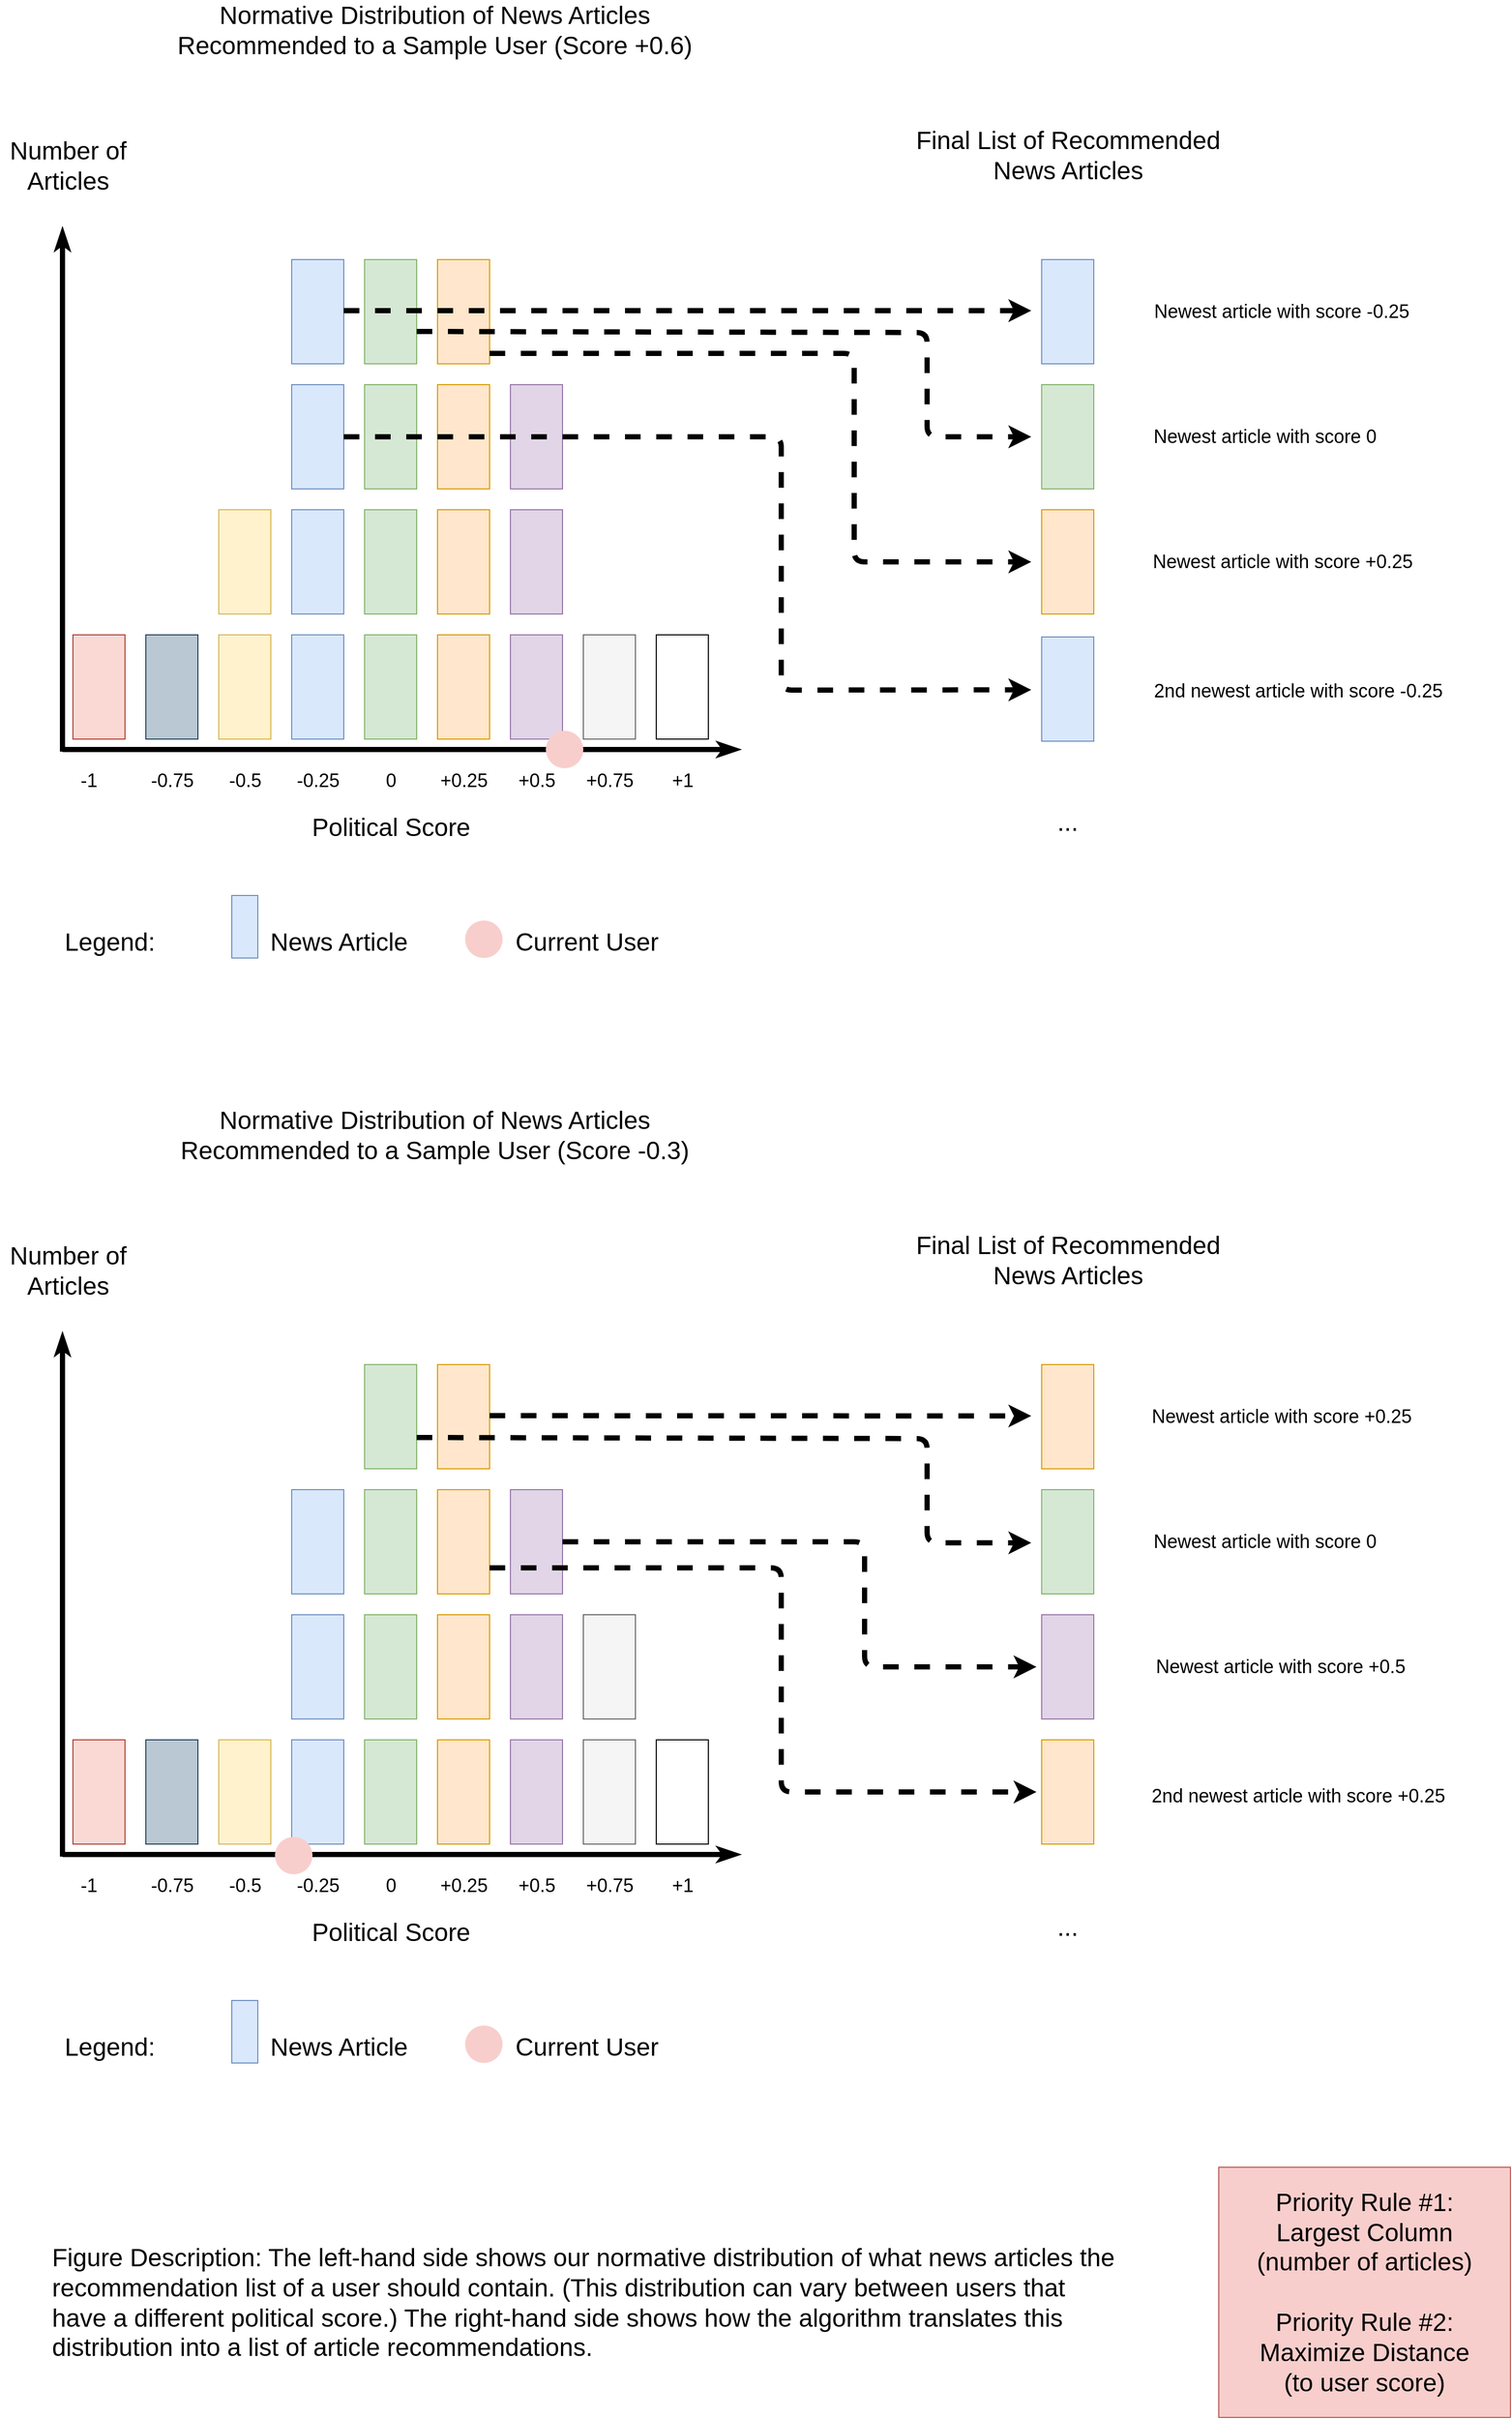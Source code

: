 <mxfile version="13.7.9" type="device"><diagram id="Am8E43LxnaEUI4Eza_Pl" name="Page-1"><mxGraphModel dx="5440" dy="5740" grid="1" gridSize="10" guides="1" tooltips="1" connect="1" arrows="1" fold="1" page="1" pageScale="1" pageWidth="850" pageHeight="1100" math="0" shadow="0"><root><mxCell id="0"/><mxCell id="1" parent="0"/><mxCell id="WlXh8pQBtNH7VAHgj6Fk-1" value="" style="endArrow=classicThin;html=1;strokeWidth=5;endFill=1;" parent="1" edge="1"><mxGeometry width="50" height="50" relative="1" as="geometry"><mxPoint x="170" y="-280" as="sourcePoint"/><mxPoint x="820" y="-280" as="targetPoint"/></mxGeometry></mxCell><mxCell id="WlXh8pQBtNH7VAHgj6Fk-5" value="&lt;font style=&quot;font-size: 18px&quot;&gt;-1&lt;/font&gt;" style="text;html=1;align=center;verticalAlign=middle;resizable=0;points=[];autosize=1;" parent="1" vertex="1"><mxGeometry x="180" y="-260" width="30" height="20" as="geometry"/></mxCell><mxCell id="WlXh8pQBtNH7VAHgj6Fk-6" value="&lt;font style=&quot;font-size: 18px&quot;&gt;+1&lt;/font&gt;" style="text;html=1;align=center;verticalAlign=middle;resizable=0;points=[];autosize=1;" parent="1" vertex="1"><mxGeometry x="745" y="-260" width="40" height="20" as="geometry"/></mxCell><mxCell id="WlXh8pQBtNH7VAHgj6Fk-7" value="&lt;font style=&quot;font-size: 18px&quot;&gt;0&lt;/font&gt;" style="text;html=1;align=center;verticalAlign=middle;resizable=0;points=[];autosize=1;" parent="1" vertex="1"><mxGeometry x="470" y="-260" width="30" height="20" as="geometry"/></mxCell><mxCell id="WlXh8pQBtNH7VAHgj6Fk-8" value="&lt;font style=&quot;font-size: 18px&quot;&gt;+0.25&lt;/font&gt;" style="text;html=1;align=center;verticalAlign=middle;resizable=0;points=[];autosize=1;" parent="1" vertex="1"><mxGeometry x="525" y="-260" width="60" height="20" as="geometry"/></mxCell><mxCell id="WlXh8pQBtNH7VAHgj6Fk-9" value="&lt;span style=&quot;font-size: 18px&quot;&gt;+0.5&lt;/span&gt;" style="text;html=1;align=center;verticalAlign=middle;resizable=0;points=[];autosize=1;" parent="1" vertex="1"><mxGeometry x="600" y="-260" width="50" height="20" as="geometry"/></mxCell><mxCell id="WlXh8pQBtNH7VAHgj6Fk-10" value="&lt;span style=&quot;font-size: 18px&quot;&gt;+0.75&lt;/span&gt;" style="text;html=1;align=center;verticalAlign=middle;resizable=0;points=[];autosize=1;" parent="1" vertex="1"><mxGeometry x="665" y="-260" width="60" height="20" as="geometry"/></mxCell><mxCell id="WlXh8pQBtNH7VAHgj6Fk-11" value="&lt;font style=&quot;font-size: 18px&quot;&gt;-0.75&lt;/font&gt;" style="text;html=1;align=center;verticalAlign=middle;resizable=0;points=[];autosize=1;" parent="1" vertex="1"><mxGeometry x="245" y="-260" width="60" height="20" as="geometry"/></mxCell><mxCell id="WlXh8pQBtNH7VAHgj6Fk-12" value="&lt;span style=&quot;font-size: 18px&quot;&gt;-0.5&lt;/span&gt;" style="text;html=1;align=center;verticalAlign=middle;resizable=0;points=[];autosize=1;" parent="1" vertex="1"><mxGeometry x="320" y="-260" width="50" height="20" as="geometry"/></mxCell><mxCell id="WlXh8pQBtNH7VAHgj6Fk-13" value="&lt;span style=&quot;font-size: 18px&quot;&gt;-0.25&lt;/span&gt;" style="text;html=1;align=center;verticalAlign=middle;resizable=0;points=[];autosize=1;" parent="1" vertex="1"><mxGeometry x="385" y="-260" width="60" height="20" as="geometry"/></mxCell><mxCell id="WlXh8pQBtNH7VAHgj6Fk-14" value="" style="rounded=0;whiteSpace=wrap;html=1;align=center;fillColor=#fad9d5;strokeColor=#ae4132;" parent="1" vertex="1"><mxGeometry x="180" y="-390" width="50" height="100" as="geometry"/></mxCell><mxCell id="WlXh8pQBtNH7VAHgj6Fk-17" value="" style="rounded=0;whiteSpace=wrap;html=1;align=left;fillColor=#bac8d3;strokeColor=#23445d;" parent="1" vertex="1"><mxGeometry x="250" y="-390" width="50" height="100" as="geometry"/></mxCell><mxCell id="WlXh8pQBtNH7VAHgj6Fk-18" value="&lt;span style=&quot;font-size: 36px ; text-align: center&quot;&gt;1&lt;/span&gt;" style="rounded=0;whiteSpace=wrap;html=1;align=left;" parent="1" vertex="1"><mxGeometry x="320" y="-390" width="50" height="100" as="geometry"/></mxCell><mxCell id="WlXh8pQBtNH7VAHgj6Fk-19" value="&lt;span style=&quot;font-size: 36px ; text-align: center&quot;&gt;1&lt;/span&gt;" style="rounded=0;whiteSpace=wrap;html=1;align=left;" parent="1" vertex="1"><mxGeometry x="390" y="-390" width="50" height="100" as="geometry"/></mxCell><mxCell id="WlXh8pQBtNH7VAHgj6Fk-20" value="&lt;span style=&quot;font-size: 36px ; text-align: center&quot;&gt;1&lt;/span&gt;" style="rounded=0;whiteSpace=wrap;html=1;align=left;" parent="1" vertex="1"><mxGeometry x="460" y="-390" width="50" height="100" as="geometry"/></mxCell><mxCell id="WlXh8pQBtNH7VAHgj6Fk-21" value="&lt;span style=&quot;font-size: 36px ; text-align: center&quot;&gt;1&lt;/span&gt;" style="rounded=0;whiteSpace=wrap;html=1;align=left;" parent="1" vertex="1"><mxGeometry x="530" y="-390" width="50" height="100" as="geometry"/></mxCell><mxCell id="WlXh8pQBtNH7VAHgj6Fk-22" value="" style="rounded=0;whiteSpace=wrap;html=1;align=center;fillColor=#e1d5e7;strokeColor=#9673a6;" parent="1" vertex="1"><mxGeometry x="600" y="-390" width="50" height="100" as="geometry"/></mxCell><mxCell id="WlXh8pQBtNH7VAHgj6Fk-23" value="&lt;span style=&quot;font-size: 36px ; text-align: center&quot;&gt;1&lt;/span&gt;" style="rounded=0;whiteSpace=wrap;html=1;align=left;" parent="1" vertex="1"><mxGeometry x="670" y="-390" width="50" height="100" as="geometry"/></mxCell><mxCell id="WlXh8pQBtNH7VAHgj6Fk-24" value="&lt;span style=&quot;font-size: 36px ; text-align: center&quot;&gt;1&lt;/span&gt;" style="rounded=0;whiteSpace=wrap;html=1;align=left;" parent="1" vertex="1"><mxGeometry x="740" y="-390" width="50" height="100" as="geometry"/></mxCell><mxCell id="WlXh8pQBtNH7VAHgj6Fk-25" value="" style="rounded=0;whiteSpace=wrap;html=1;align=center;fontSize=14;fillColor=#dae8fc;strokeColor=#6c8ebf;" parent="1" vertex="1"><mxGeometry x="390" y="-750" width="50" height="100" as="geometry"/></mxCell><mxCell id="WlXh8pQBtNH7VAHgj6Fk-26" value="" style="rounded=0;whiteSpace=wrap;html=1;align=center;fillColor=#dae8fc;strokeColor=#6c8ebf;" parent="1" vertex="1"><mxGeometry x="390" y="-510" width="50" height="100" as="geometry"/></mxCell><mxCell id="WlXh8pQBtNH7VAHgj6Fk-27" value="" style="rounded=0;whiteSpace=wrap;html=1;align=center;fillColor=#d5e8d4;strokeColor=#82b366;" parent="1" vertex="1"><mxGeometry x="460" y="-510" width="50" height="100" as="geometry"/></mxCell><mxCell id="WlXh8pQBtNH7VAHgj6Fk-28" value="" style="rounded=0;whiteSpace=wrap;html=1;align=center;fillColor=#ffe6cc;strokeColor=#d79b00;" parent="1" vertex="1"><mxGeometry x="530" y="-510" width="50" height="100" as="geometry"/></mxCell><mxCell id="WlXh8pQBtNH7VAHgj6Fk-29" value="" style="rounded=0;whiteSpace=wrap;html=1;align=center;fillColor=#e1d5e7;strokeColor=#9673a6;" parent="1" vertex="1"><mxGeometry x="600" y="-510" width="50" height="100" as="geometry"/></mxCell><mxCell id="WlXh8pQBtNH7VAHgj6Fk-30" value="" style="rounded=0;whiteSpace=wrap;html=1;align=center;fillColor=#d5e8d4;strokeColor=#82b366;" parent="1" vertex="1"><mxGeometry x="460" y="-630" width="50" height="100" as="geometry"/></mxCell><mxCell id="WlXh8pQBtNH7VAHgj6Fk-31" value="" style="rounded=0;whiteSpace=wrap;html=1;align=center;fillColor=#ffe6cc;strokeColor=#d79b00;" parent="1" vertex="1"><mxGeometry x="530" y="-630" width="50" height="100" as="geometry"/></mxCell><mxCell id="WlXh8pQBtNH7VAHgj6Fk-32" value="" style="rounded=0;whiteSpace=wrap;html=1;align=center;fillColor=#e1d5e7;strokeColor=#9673a6;" parent="1" vertex="1"><mxGeometry x="600" y="-630" width="50" height="100" as="geometry"/></mxCell><mxCell id="WlXh8pQBtNH7VAHgj6Fk-33" value="" style="rounded=0;whiteSpace=wrap;html=1;align=center;fillColor=#d5e8d4;strokeColor=#82b366;" parent="1" vertex="1"><mxGeometry x="460" y="-750" width="50" height="100" as="geometry"/></mxCell><mxCell id="WlXh8pQBtNH7VAHgj6Fk-34" value="" style="rounded=0;whiteSpace=wrap;html=1;align=center;fillColor=#ffe6cc;strokeColor=#d79b00;" parent="1" vertex="1"><mxGeometry x="530" y="-750" width="50" height="100" as="geometry"/></mxCell><mxCell id="WlXh8pQBtNH7VAHgj6Fk-35" value="" style="ellipse;whiteSpace=wrap;html=1;aspect=fixed;align=left;fillColor=#f8cecc;strokeColor=none;" parent="1" vertex="1"><mxGeometry x="634" y="-298" width="36" height="36" as="geometry"/></mxCell><mxCell id="WlXh8pQBtNH7VAHgj6Fk-40" value="" style="rounded=0;whiteSpace=wrap;html=1;align=center;fillColor=#dae8fc;strokeColor=#6c8ebf;" parent="1" vertex="1"><mxGeometry x="390" y="-630" width="50" height="100" as="geometry"/></mxCell><mxCell id="WlXh8pQBtNH7VAHgj6Fk-43" value="" style="rounded=0;whiteSpace=wrap;html=1;align=center;fillColor=#fff2cc;strokeColor=#d6b656;" parent="1" vertex="1"><mxGeometry x="320" y="-510" width="50" height="100" as="geometry"/></mxCell><mxCell id="WlXh8pQBtNH7VAHgj6Fk-44" value="" style="endArrow=classicThin;html=1;strokeWidth=5;endFill=1;" parent="1" edge="1"><mxGeometry width="50" height="50" relative="1" as="geometry"><mxPoint x="170" y="-278" as="sourcePoint"/><mxPoint x="170" y="-780" as="targetPoint"/></mxGeometry></mxCell><mxCell id="WlXh8pQBtNH7VAHgj6Fk-46" value="&lt;span style=&quot;font-size: 36px ; text-align: center&quot;&gt;1&lt;/span&gt;" style="rounded=0;whiteSpace=wrap;html=1;align=left;" parent="1" vertex="1"><mxGeometry x="740" y="-390" width="50" height="100" as="geometry"/></mxCell><mxCell id="WlXh8pQBtNH7VAHgj6Fk-47" value="&lt;span style=&quot;font-size: 36px ; text-align: center&quot;&gt;1&lt;/span&gt;" style="rounded=0;whiteSpace=wrap;html=1;align=left;" parent="1" vertex="1"><mxGeometry x="670" y="-390" width="50" height="100" as="geometry"/></mxCell><mxCell id="WlXh8pQBtNH7VAHgj6Fk-48" value="" style="rounded=0;whiteSpace=wrap;html=1;align=center;" parent="1" vertex="1"><mxGeometry x="740" y="-390" width="50" height="100" as="geometry"/></mxCell><mxCell id="WlXh8pQBtNH7VAHgj6Fk-49" value="" style="rounded=0;whiteSpace=wrap;html=1;align=center;fillColor=#f5f5f5;strokeColor=#666666;fontColor=#333333;" parent="1" vertex="1"><mxGeometry x="670" y="-390" width="50" height="100" as="geometry"/></mxCell><mxCell id="WlXh8pQBtNH7VAHgj6Fk-50" value="" style="rounded=0;whiteSpace=wrap;html=1;align=center;fillColor=#ffe6cc;strokeColor=#d79b00;" parent="1" vertex="1"><mxGeometry x="530" y="-390" width="50" height="100" as="geometry"/></mxCell><mxCell id="WlXh8pQBtNH7VAHgj6Fk-51" value="" style="rounded=0;whiteSpace=wrap;html=1;align=center;fillColor=#d5e8d4;strokeColor=#82b366;" parent="1" vertex="1"><mxGeometry x="460" y="-390" width="50" height="100" as="geometry"/></mxCell><mxCell id="WlXh8pQBtNH7VAHgj6Fk-52" value="" style="rounded=0;whiteSpace=wrap;html=1;align=center;fillColor=#dae8fc;strokeColor=#6c8ebf;" parent="1" vertex="1"><mxGeometry x="390" y="-390" width="50" height="100" as="geometry"/></mxCell><mxCell id="WlXh8pQBtNH7VAHgj6Fk-53" value="" style="rounded=0;whiteSpace=wrap;html=1;align=center;fillColor=#fff2cc;strokeColor=#d6b656;" parent="1" vertex="1"><mxGeometry x="320" y="-390" width="50" height="100" as="geometry"/></mxCell><mxCell id="WlXh8pQBtNH7VAHgj6Fk-57" value="&lt;font style=&quot;font-size: 24px&quot;&gt;Number of &lt;br&gt;Articles&lt;/font&gt;" style="text;html=1;align=center;verticalAlign=middle;resizable=0;points=[];autosize=1;fontSize=24;" parent="1" vertex="1"><mxGeometry x="110" y="-870" width="130" height="60" as="geometry"/></mxCell><mxCell id="WlXh8pQBtNH7VAHgj6Fk-58" value="&lt;font style=&quot;font-size: 24px&quot;&gt;Political Score&lt;br&gt;&lt;/font&gt;" style="text;html=1;align=center;verticalAlign=middle;resizable=0;points=[];autosize=1;fontSize=24;" parent="1" vertex="1"><mxGeometry x="400" y="-220" width="170" height="30" as="geometry"/></mxCell><mxCell id="WlXh8pQBtNH7VAHgj6Fk-65" value="" style="rounded=0;whiteSpace=wrap;html=1;align=center;fontSize=14;fillColor=#dae8fc;strokeColor=#6c8ebf;" parent="1" vertex="1"><mxGeometry x="1110" y="-750" width="50" height="100" as="geometry"/></mxCell><mxCell id="WlXh8pQBtNH7VAHgj6Fk-66" value="&lt;span style=&quot;font-size: 18px&quot;&gt;Newest article with score -0.25&lt;/span&gt;" style="text;html=1;align=center;verticalAlign=middle;resizable=0;points=[];autosize=1;" parent="1" vertex="1"><mxGeometry x="1210" y="-710" width="260" height="20" as="geometry"/></mxCell><mxCell id="WlXh8pQBtNH7VAHgj6Fk-67" value="" style="rounded=0;whiteSpace=wrap;html=1;align=center;fillColor=#d5e8d4;strokeColor=#82b366;" parent="1" vertex="1"><mxGeometry x="1110" y="-630" width="50" height="100" as="geometry"/></mxCell><mxCell id="WlXh8pQBtNH7VAHgj6Fk-68" value="&lt;font style=&quot;font-size: 18px&quot;&gt;Newest article with score&amp;nbsp;0&lt;/font&gt;" style="text;html=1;align=center;verticalAlign=middle;resizable=0;points=[];autosize=1;" parent="1" vertex="1"><mxGeometry x="1209" y="-590" width="230" height="20" as="geometry"/></mxCell><mxCell id="WlXh8pQBtNH7VAHgj6Fk-69" value="" style="rounded=0;whiteSpace=wrap;html=1;align=center;fillColor=#ffe6cc;strokeColor=#d79b00;" parent="1" vertex="1"><mxGeometry x="1110" y="-510" width="50" height="100" as="geometry"/></mxCell><mxCell id="WlXh8pQBtNH7VAHgj6Fk-70" value="&lt;font style=&quot;font-size: 18px&quot;&gt;Newest article with score&amp;nbsp;+0.25&lt;/font&gt;" style="text;html=1;align=center;verticalAlign=middle;resizable=0;points=[];autosize=1;" parent="1" vertex="1"><mxGeometry x="1211" y="-470" width="260" height="20" as="geometry"/></mxCell><mxCell id="WlXh8pQBtNH7VAHgj6Fk-71" value="" style="rounded=0;whiteSpace=wrap;html=1;align=center;fillColor=#dae8fc;strokeColor=#6c8ebf;" parent="1" vertex="1"><mxGeometry x="1110" y="-388" width="50" height="100" as="geometry"/></mxCell><mxCell id="WlXh8pQBtNH7VAHgj6Fk-73" value="Final List of Recommended&lt;br&gt;News Articles" style="text;html=1;align=center;verticalAlign=middle;resizable=0;points=[];autosize=1;fontSize=24;" parent="1" vertex="1"><mxGeometry x="980" y="-880" width="310" height="60" as="geometry"/></mxCell><mxCell id="WlXh8pQBtNH7VAHgj6Fk-75" value="&lt;span style=&quot;font-size: 18px&quot;&gt;2nd newest article with score -0.25&lt;/span&gt;" style="text;html=1;strokeColor=none;fillColor=none;align=center;verticalAlign=middle;whiteSpace=wrap;rounded=0;fontSize=24;" parent="1" vertex="1"><mxGeometry x="1214" y="-348" width="285" height="20" as="geometry"/></mxCell><mxCell id="WlXh8pQBtNH7VAHgj6Fk-81" value="Priority Rule #1:&lt;br&gt;Largest Column&lt;br&gt;(number of articles)&lt;br&gt;&lt;br&gt;Priority Rule #2:&lt;br&gt;Maximize Distance&lt;br&gt;(to user score)" style="text;html=1;strokeColor=#b85450;fillColor=#f8cecc;align=center;verticalAlign=middle;whiteSpace=wrap;rounded=0;fontSize=24;" parent="1" vertex="1"><mxGeometry x="1280" y="1080" width="280" height="240" as="geometry"/></mxCell><mxCell id="WlXh8pQBtNH7VAHgj6Fk-84" value="..." style="text;html=1;strokeColor=none;fillColor=none;align=center;verticalAlign=middle;whiteSpace=wrap;rounded=0;fontSize=24;" parent="1" vertex="1"><mxGeometry x="1115" y="-220" width="40" height="20" as="geometry"/></mxCell><mxCell id="WlXh8pQBtNH7VAHgj6Fk-85" value="" style="endArrow=classic;html=1;strokeWidth=5;fontSize=24;dashed=1;" parent="1" edge="1"><mxGeometry width="50" height="50" relative="1" as="geometry"><mxPoint x="440" y="-701" as="sourcePoint"/><mxPoint x="1100" y="-701" as="targetPoint"/></mxGeometry></mxCell><mxCell id="WlXh8pQBtNH7VAHgj6Fk-87" value="" style="endArrow=classic;html=1;strokeWidth=5;fontSize=24;dashed=1;" parent="1" edge="1"><mxGeometry width="50" height="50" relative="1" as="geometry"><mxPoint x="510" y="-681" as="sourcePoint"/><mxPoint x="1100" y="-580" as="targetPoint"/><Array as="points"><mxPoint x="1000" y="-680"/><mxPoint x="1000" y="-580"/></Array></mxGeometry></mxCell><mxCell id="WlXh8pQBtNH7VAHgj6Fk-88" value="" style="endArrow=classic;html=1;strokeWidth=5;fontSize=24;dashed=1;" parent="1" edge="1"><mxGeometry width="50" height="50" relative="1" as="geometry"><mxPoint x="580" y="-660" as="sourcePoint"/><mxPoint x="1100" y="-460" as="targetPoint"/><Array as="points"><mxPoint x="930" y="-660"/><mxPoint x="930" y="-460"/></Array></mxGeometry></mxCell><mxCell id="WlXh8pQBtNH7VAHgj6Fk-89" value="" style="endArrow=classic;html=1;strokeWidth=5;fontSize=24;dashed=1;" parent="1" source="WlXh8pQBtNH7VAHgj6Fk-40" edge="1"><mxGeometry width="50" height="50" relative="1" as="geometry"><mxPoint x="551" y="-540" as="sourcePoint"/><mxPoint x="1100.0" y="-337.29" as="targetPoint"/><Array as="points"><mxPoint x="860" y="-580"/><mxPoint x="860" y="-337"/></Array></mxGeometry></mxCell><mxCell id="WlXh8pQBtNH7VAHgj6Fk-91" value="Figure Description: The left-hand side shows our normative distribution of what news articles the recommendation list of a user should contain. (This distribution can vary between users that have a different political score.) The right-hand side shows how the algorithm translates this distribution into a list of article recommendations." style="text;html=1;strokeColor=none;fillColor=none;align=left;verticalAlign=middle;whiteSpace=wrap;rounded=0;fontSize=24;" parent="1" vertex="1"><mxGeometry x="157.5" y="1200" width="1030" height="20" as="geometry"/></mxCell><mxCell id="WlXh8pQBtNH7VAHgj6Fk-93" value="" style="rounded=0;whiteSpace=wrap;html=1;align=center;fontSize=14;fillColor=#dae8fc;strokeColor=#6c8ebf;" parent="1" vertex="1"><mxGeometry x="332.5" y="-140" width="25" height="60" as="geometry"/></mxCell><mxCell id="WlXh8pQBtNH7VAHgj6Fk-94" value="Legend:" style="text;html=1;align=center;verticalAlign=middle;resizable=0;points=[];autosize=1;fontSize=24;" parent="1" vertex="1"><mxGeometry x="165" y="-110" width="100" height="30" as="geometry"/></mxCell><mxCell id="WlXh8pQBtNH7VAHgj6Fk-95" value="News Article" style="text;html=1;align=center;verticalAlign=middle;resizable=0;points=[];autosize=1;fontSize=24;" parent="1" vertex="1"><mxGeometry x="360" y="-110" width="150" height="30" as="geometry"/></mxCell><mxCell id="WlXh8pQBtNH7VAHgj6Fk-96" value="" style="ellipse;whiteSpace=wrap;html=1;aspect=fixed;align=left;fillColor=#f8cecc;strokeColor=none;" parent="1" vertex="1"><mxGeometry x="556.5" y="-116" width="36" height="36" as="geometry"/></mxCell><mxCell id="WlXh8pQBtNH7VAHgj6Fk-98" value="Current User" style="text;html=1;align=center;verticalAlign=middle;resizable=0;points=[];autosize=1;fontSize=24;" parent="1" vertex="1"><mxGeometry x="597.5" y="-110" width="150" height="30" as="geometry"/></mxCell><mxCell id="WlXh8pQBtNH7VAHgj6Fk-99" value="Normative Distribution of News Articles Recommended to a Sample User (Score +0.6)&lt;br&gt;" style="text;html=1;strokeColor=none;fillColor=none;align=center;verticalAlign=middle;whiteSpace=wrap;rounded=0;fontSize=24;" parent="1" vertex="1"><mxGeometry x="270" y="-980" width="515" height="20" as="geometry"/></mxCell><mxCell id="WlXh8pQBtNH7VAHgj6Fk-164" value="" style="endArrow=classicThin;html=1;strokeWidth=5;endFill=1;" parent="1" edge="1"><mxGeometry width="50" height="50" relative="1" as="geometry"><mxPoint x="170" y="780.0" as="sourcePoint"/><mxPoint x="820.0" y="780.0" as="targetPoint"/></mxGeometry></mxCell><mxCell id="WlXh8pQBtNH7VAHgj6Fk-165" value="&lt;font style=&quot;font-size: 18px&quot;&gt;-1&lt;/font&gt;" style="text;html=1;align=center;verticalAlign=middle;resizable=0;points=[];autosize=1;" parent="1" vertex="1"><mxGeometry x="180" y="800" width="30" height="20" as="geometry"/></mxCell><mxCell id="WlXh8pQBtNH7VAHgj6Fk-166" value="&lt;font style=&quot;font-size: 18px&quot;&gt;+1&lt;/font&gt;" style="text;html=1;align=center;verticalAlign=middle;resizable=0;points=[];autosize=1;" parent="1" vertex="1"><mxGeometry x="745" y="800" width="40" height="20" as="geometry"/></mxCell><mxCell id="WlXh8pQBtNH7VAHgj6Fk-167" value="&lt;font style=&quot;font-size: 18px&quot;&gt;0&lt;/font&gt;" style="text;html=1;align=center;verticalAlign=middle;resizable=0;points=[];autosize=1;" parent="1" vertex="1"><mxGeometry x="470" y="800" width="30" height="20" as="geometry"/></mxCell><mxCell id="WlXh8pQBtNH7VAHgj6Fk-168" value="&lt;font style=&quot;font-size: 18px&quot;&gt;+0.25&lt;/font&gt;" style="text;html=1;align=center;verticalAlign=middle;resizable=0;points=[];autosize=1;" parent="1" vertex="1"><mxGeometry x="525" y="800" width="60" height="20" as="geometry"/></mxCell><mxCell id="WlXh8pQBtNH7VAHgj6Fk-169" value="&lt;span style=&quot;font-size: 18px&quot;&gt;+0.5&lt;/span&gt;" style="text;html=1;align=center;verticalAlign=middle;resizable=0;points=[];autosize=1;" parent="1" vertex="1"><mxGeometry x="600" y="800" width="50" height="20" as="geometry"/></mxCell><mxCell id="WlXh8pQBtNH7VAHgj6Fk-170" value="&lt;span style=&quot;font-size: 18px&quot;&gt;+0.75&lt;/span&gt;" style="text;html=1;align=center;verticalAlign=middle;resizable=0;points=[];autosize=1;" parent="1" vertex="1"><mxGeometry x="665" y="800" width="60" height="20" as="geometry"/></mxCell><mxCell id="WlXh8pQBtNH7VAHgj6Fk-171" value="&lt;font style=&quot;font-size: 18px&quot;&gt;-0.75&lt;/font&gt;" style="text;html=1;align=center;verticalAlign=middle;resizable=0;points=[];autosize=1;" parent="1" vertex="1"><mxGeometry x="245" y="800" width="60" height="20" as="geometry"/></mxCell><mxCell id="WlXh8pQBtNH7VAHgj6Fk-172" value="&lt;span style=&quot;font-size: 18px&quot;&gt;-0.5&lt;/span&gt;" style="text;html=1;align=center;verticalAlign=middle;resizable=0;points=[];autosize=1;" parent="1" vertex="1"><mxGeometry x="320" y="800" width="50" height="20" as="geometry"/></mxCell><mxCell id="WlXh8pQBtNH7VAHgj6Fk-173" value="&lt;span style=&quot;font-size: 18px&quot;&gt;-0.25&lt;/span&gt;" style="text;html=1;align=center;verticalAlign=middle;resizable=0;points=[];autosize=1;" parent="1" vertex="1"><mxGeometry x="385" y="800" width="60" height="20" as="geometry"/></mxCell><mxCell id="WlXh8pQBtNH7VAHgj6Fk-174" value="" style="rounded=0;whiteSpace=wrap;html=1;align=center;fillColor=#fad9d5;strokeColor=#ae4132;" parent="1" vertex="1"><mxGeometry x="180" y="670" width="50" height="100" as="geometry"/></mxCell><mxCell id="WlXh8pQBtNH7VAHgj6Fk-175" value="" style="rounded=0;whiteSpace=wrap;html=1;align=left;fillColor=#bac8d3;strokeColor=#23445d;" parent="1" vertex="1"><mxGeometry x="250" y="670" width="50" height="100" as="geometry"/></mxCell><mxCell id="WlXh8pQBtNH7VAHgj6Fk-176" value="&lt;span style=&quot;font-size: 36px ; text-align: center&quot;&gt;1&lt;/span&gt;" style="rounded=0;whiteSpace=wrap;html=1;align=left;" parent="1" vertex="1"><mxGeometry x="320" y="670" width="50" height="100" as="geometry"/></mxCell><mxCell id="WlXh8pQBtNH7VAHgj6Fk-177" value="&lt;span style=&quot;font-size: 36px ; text-align: center&quot;&gt;1&lt;/span&gt;" style="rounded=0;whiteSpace=wrap;html=1;align=left;" parent="1" vertex="1"><mxGeometry x="390" y="670" width="50" height="100" as="geometry"/></mxCell><mxCell id="WlXh8pQBtNH7VAHgj6Fk-178" value="&lt;span style=&quot;font-size: 36px ; text-align: center&quot;&gt;1&lt;/span&gt;" style="rounded=0;whiteSpace=wrap;html=1;align=left;" parent="1" vertex="1"><mxGeometry x="460" y="670" width="50" height="100" as="geometry"/></mxCell><mxCell id="WlXh8pQBtNH7VAHgj6Fk-179" value="&lt;span style=&quot;font-size: 36px ; text-align: center&quot;&gt;1&lt;/span&gt;" style="rounded=0;whiteSpace=wrap;html=1;align=left;" parent="1" vertex="1"><mxGeometry x="530" y="670" width="50" height="100" as="geometry"/></mxCell><mxCell id="WlXh8pQBtNH7VAHgj6Fk-180" value="" style="rounded=0;whiteSpace=wrap;html=1;align=center;fillColor=#e1d5e7;strokeColor=#9673a6;" parent="1" vertex="1"><mxGeometry x="600" y="670" width="50" height="100" as="geometry"/></mxCell><mxCell id="WlXh8pQBtNH7VAHgj6Fk-181" value="&lt;span style=&quot;font-size: 36px ; text-align: center&quot;&gt;1&lt;/span&gt;" style="rounded=0;whiteSpace=wrap;html=1;align=left;" parent="1" vertex="1"><mxGeometry x="670" y="670" width="50" height="100" as="geometry"/></mxCell><mxCell id="WlXh8pQBtNH7VAHgj6Fk-182" value="&lt;span style=&quot;font-size: 36px ; text-align: center&quot;&gt;1&lt;/span&gt;" style="rounded=0;whiteSpace=wrap;html=1;align=left;" parent="1" vertex="1"><mxGeometry x="740" y="670" width="50" height="100" as="geometry"/></mxCell><mxCell id="WlXh8pQBtNH7VAHgj6Fk-184" value="" style="rounded=0;whiteSpace=wrap;html=1;align=center;fillColor=#dae8fc;strokeColor=#6c8ebf;" parent="1" vertex="1"><mxGeometry x="390" y="550" width="50" height="100" as="geometry"/></mxCell><mxCell id="WlXh8pQBtNH7VAHgj6Fk-185" value="" style="rounded=0;whiteSpace=wrap;html=1;align=center;fillColor=#d5e8d4;strokeColor=#82b366;" parent="1" vertex="1"><mxGeometry x="460" y="550" width="50" height="100" as="geometry"/></mxCell><mxCell id="WlXh8pQBtNH7VAHgj6Fk-186" value="" style="rounded=0;whiteSpace=wrap;html=1;align=center;fillColor=#ffe6cc;strokeColor=#d79b00;" parent="1" vertex="1"><mxGeometry x="530" y="550" width="50" height="100" as="geometry"/></mxCell><mxCell id="WlXh8pQBtNH7VAHgj6Fk-187" value="" style="rounded=0;whiteSpace=wrap;html=1;align=center;fillColor=#e1d5e7;strokeColor=#9673a6;" parent="1" vertex="1"><mxGeometry x="600" y="550" width="50" height="100" as="geometry"/></mxCell><mxCell id="WlXh8pQBtNH7VAHgj6Fk-188" value="" style="rounded=0;whiteSpace=wrap;html=1;align=center;fillColor=#d5e8d4;strokeColor=#82b366;" parent="1" vertex="1"><mxGeometry x="460" y="430" width="50" height="100" as="geometry"/></mxCell><mxCell id="WlXh8pQBtNH7VAHgj6Fk-189" value="" style="rounded=0;whiteSpace=wrap;html=1;align=center;fillColor=#ffe6cc;strokeColor=#d79b00;" parent="1" vertex="1"><mxGeometry x="530" y="430" width="50" height="100" as="geometry"/></mxCell><mxCell id="WlXh8pQBtNH7VAHgj6Fk-190" value="" style="rounded=0;whiteSpace=wrap;html=1;align=center;fillColor=#e1d5e7;strokeColor=#9673a6;" parent="1" vertex="1"><mxGeometry x="600" y="430" width="50" height="100" as="geometry"/></mxCell><mxCell id="WlXh8pQBtNH7VAHgj6Fk-191" value="" style="rounded=0;whiteSpace=wrap;html=1;align=center;fillColor=#d5e8d4;strokeColor=#82b366;" parent="1" vertex="1"><mxGeometry x="460" y="310" width="50" height="100" as="geometry"/></mxCell><mxCell id="WlXh8pQBtNH7VAHgj6Fk-192" value="" style="rounded=0;whiteSpace=wrap;html=1;align=center;fillColor=#ffe6cc;strokeColor=#d79b00;" parent="1" vertex="1"><mxGeometry x="530" y="310" width="50" height="100" as="geometry"/></mxCell><mxCell id="WlXh8pQBtNH7VAHgj6Fk-194" value="" style="rounded=0;whiteSpace=wrap;html=1;align=center;fillColor=#dae8fc;strokeColor=#6c8ebf;" parent="1" vertex="1"><mxGeometry x="390" y="430" width="50" height="100" as="geometry"/></mxCell><mxCell id="WlXh8pQBtNH7VAHgj6Fk-196" value="" style="endArrow=classicThin;html=1;strokeWidth=5;endFill=1;" parent="1" edge="1"><mxGeometry width="50" height="50" relative="1" as="geometry"><mxPoint x="170" y="782" as="sourcePoint"/><mxPoint x="170" y="280.0" as="targetPoint"/></mxGeometry></mxCell><mxCell id="WlXh8pQBtNH7VAHgj6Fk-197" value="&lt;span style=&quot;font-size: 36px ; text-align: center&quot;&gt;1&lt;/span&gt;" style="rounded=0;whiteSpace=wrap;html=1;align=left;" parent="1" vertex="1"><mxGeometry x="740" y="670" width="50" height="100" as="geometry"/></mxCell><mxCell id="WlXh8pQBtNH7VAHgj6Fk-198" value="&lt;span style=&quot;font-size: 36px ; text-align: center&quot;&gt;1&lt;/span&gt;" style="rounded=0;whiteSpace=wrap;html=1;align=left;" parent="1" vertex="1"><mxGeometry x="670" y="670" width="50" height="100" as="geometry"/></mxCell><mxCell id="WlXh8pQBtNH7VAHgj6Fk-199" value="" style="rounded=0;whiteSpace=wrap;html=1;align=center;" parent="1" vertex="1"><mxGeometry x="740" y="670" width="50" height="100" as="geometry"/></mxCell><mxCell id="WlXh8pQBtNH7VAHgj6Fk-200" value="" style="rounded=0;whiteSpace=wrap;html=1;align=center;fillColor=#f5f5f5;strokeColor=#666666;fontColor=#333333;" parent="1" vertex="1"><mxGeometry x="670" y="670" width="50" height="100" as="geometry"/></mxCell><mxCell id="WlXh8pQBtNH7VAHgj6Fk-201" value="" style="rounded=0;whiteSpace=wrap;html=1;align=center;fillColor=#ffe6cc;strokeColor=#d79b00;" parent="1" vertex="1"><mxGeometry x="530" y="670" width="50" height="100" as="geometry"/></mxCell><mxCell id="WlXh8pQBtNH7VAHgj6Fk-202" value="" style="rounded=0;whiteSpace=wrap;html=1;align=center;fillColor=#d5e8d4;strokeColor=#82b366;" parent="1" vertex="1"><mxGeometry x="460" y="670" width="50" height="100" as="geometry"/></mxCell><mxCell id="WlXh8pQBtNH7VAHgj6Fk-203" value="" style="rounded=0;whiteSpace=wrap;html=1;align=center;fillColor=#dae8fc;strokeColor=#6c8ebf;" parent="1" vertex="1"><mxGeometry x="390" y="670" width="50" height="100" as="geometry"/></mxCell><mxCell id="WlXh8pQBtNH7VAHgj6Fk-204" value="" style="rounded=0;whiteSpace=wrap;html=1;align=center;fillColor=#fff2cc;strokeColor=#d6b656;" parent="1" vertex="1"><mxGeometry x="320" y="670" width="50" height="100" as="geometry"/></mxCell><mxCell id="WlXh8pQBtNH7VAHgj6Fk-205" value="&lt;font style=&quot;font-size: 24px&quot;&gt;Number of &lt;br&gt;Articles&lt;/font&gt;" style="text;html=1;align=center;verticalAlign=middle;resizable=0;points=[];autosize=1;fontSize=24;" parent="1" vertex="1"><mxGeometry x="110" y="190" width="130" height="60" as="geometry"/></mxCell><mxCell id="WlXh8pQBtNH7VAHgj6Fk-206" value="&lt;font style=&quot;font-size: 24px&quot;&gt;Political Score&lt;br&gt;&lt;/font&gt;" style="text;html=1;align=center;verticalAlign=middle;resizable=0;points=[];autosize=1;fontSize=24;" parent="1" vertex="1"><mxGeometry x="400" y="840" width="170" height="30" as="geometry"/></mxCell><mxCell id="WlXh8pQBtNH7VAHgj6Fk-208" value="&lt;span style=&quot;font-size: 18px&quot;&gt;Newest article with score +0.25&lt;/span&gt;" style="text;html=1;align=center;verticalAlign=middle;resizable=0;points=[];autosize=1;" parent="1" vertex="1"><mxGeometry x="1210" y="350" width="260" height="20" as="geometry"/></mxCell><mxCell id="WlXh8pQBtNH7VAHgj6Fk-209" value="" style="rounded=0;whiteSpace=wrap;html=1;align=center;fillColor=#d5e8d4;strokeColor=#82b366;" parent="1" vertex="1"><mxGeometry x="1110" y="430" width="50" height="100" as="geometry"/></mxCell><mxCell id="WlXh8pQBtNH7VAHgj6Fk-210" value="&lt;font style=&quot;font-size: 18px&quot;&gt;Newest article with score&amp;nbsp;0&lt;/font&gt;" style="text;html=1;align=center;verticalAlign=middle;resizable=0;points=[];autosize=1;" parent="1" vertex="1"><mxGeometry x="1209" y="470" width="230" height="20" as="geometry"/></mxCell><mxCell id="WlXh8pQBtNH7VAHgj6Fk-211" value="" style="rounded=0;whiteSpace=wrap;html=1;align=center;fillColor=#ffe6cc;strokeColor=#d79b00;" parent="1" vertex="1"><mxGeometry x="1110" y="310" width="50" height="100" as="geometry"/></mxCell><mxCell id="WlXh8pQBtNH7VAHgj6Fk-212" value="&lt;font style=&quot;font-size: 18px&quot;&gt;Newest article with score&amp;nbsp;+0.5&lt;/font&gt;" style="text;html=1;align=center;verticalAlign=middle;resizable=0;points=[];autosize=1;" parent="1" vertex="1"><mxGeometry x="1214" y="590" width="250" height="20" as="geometry"/></mxCell><mxCell id="WlXh8pQBtNH7VAHgj6Fk-214" value="Final List of Recommended&lt;br&gt;News Articles" style="text;html=1;align=center;verticalAlign=middle;resizable=0;points=[];autosize=1;fontSize=24;" parent="1" vertex="1"><mxGeometry x="980" y="180" width="310" height="60" as="geometry"/></mxCell><mxCell id="WlXh8pQBtNH7VAHgj6Fk-215" value="&lt;span style=&quot;font-size: 18px&quot;&gt;2nd newest article with score +0.25&lt;/span&gt;" style="text;html=1;strokeColor=none;fillColor=none;align=center;verticalAlign=middle;whiteSpace=wrap;rounded=0;fontSize=24;" parent="1" vertex="1"><mxGeometry x="1214" y="712" width="285" height="20" as="geometry"/></mxCell><mxCell id="WlXh8pQBtNH7VAHgj6Fk-216" value="..." style="text;html=1;strokeColor=none;fillColor=none;align=center;verticalAlign=middle;whiteSpace=wrap;rounded=0;fontSize=24;" parent="1" vertex="1"><mxGeometry x="1115" y="840" width="40" height="20" as="geometry"/></mxCell><mxCell id="WlXh8pQBtNH7VAHgj6Fk-221" value="" style="rounded=0;whiteSpace=wrap;html=1;align=center;fontSize=14;fillColor=#dae8fc;strokeColor=#6c8ebf;" parent="1" vertex="1"><mxGeometry x="332.5" y="920" width="25" height="60" as="geometry"/></mxCell><mxCell id="WlXh8pQBtNH7VAHgj6Fk-222" value="Legend:" style="text;html=1;align=center;verticalAlign=middle;resizable=0;points=[];autosize=1;fontSize=24;" parent="1" vertex="1"><mxGeometry x="165" y="950" width="100" height="30" as="geometry"/></mxCell><mxCell id="WlXh8pQBtNH7VAHgj6Fk-223" value="News Article" style="text;html=1;align=center;verticalAlign=middle;resizable=0;points=[];autosize=1;fontSize=24;" parent="1" vertex="1"><mxGeometry x="360" y="950" width="150" height="30" as="geometry"/></mxCell><mxCell id="WlXh8pQBtNH7VAHgj6Fk-224" value="" style="ellipse;whiteSpace=wrap;html=1;aspect=fixed;align=left;fillColor=#f8cecc;strokeColor=none;" parent="1" vertex="1"><mxGeometry x="556.5" y="944" width="36" height="36" as="geometry"/></mxCell><mxCell id="WlXh8pQBtNH7VAHgj6Fk-225" value="Current User" style="text;html=1;align=center;verticalAlign=middle;resizable=0;points=[];autosize=1;fontSize=24;" parent="1" vertex="1"><mxGeometry x="597.5" y="950" width="150" height="30" as="geometry"/></mxCell><mxCell id="WlXh8pQBtNH7VAHgj6Fk-228" value="" style="rounded=0;whiteSpace=wrap;html=1;align=center;fillColor=#f5f5f5;strokeColor=#666666;fontColor=#333333;" parent="1" vertex="1"><mxGeometry x="670" y="550" width="50" height="100" as="geometry"/></mxCell><mxCell id="WlXh8pQBtNH7VAHgj6Fk-229" value="" style="rounded=0;whiteSpace=wrap;html=1;align=center;fillColor=#e1d5e7;strokeColor=#9673a6;" parent="1" vertex="1"><mxGeometry x="1110" y="550" width="50" height="100" as="geometry"/></mxCell><mxCell id="WlXh8pQBtNH7VAHgj6Fk-230" value="" style="rounded=0;whiteSpace=wrap;html=1;align=center;fillColor=#ffe6cc;strokeColor=#d79b00;" parent="1" vertex="1"><mxGeometry x="1110" y="670" width="50" height="100" as="geometry"/></mxCell><mxCell id="WlXh8pQBtNH7VAHgj6Fk-231" value="" style="endArrow=classic;html=1;strokeWidth=5;fontSize=24;dashed=1;" parent="1" edge="1"><mxGeometry width="50" height="50" relative="1" as="geometry"><mxPoint x="580" y="359" as="sourcePoint"/><mxPoint x="1100.0" y="359.29" as="targetPoint"/></mxGeometry></mxCell><mxCell id="WlXh8pQBtNH7VAHgj6Fk-232" value="" style="endArrow=classic;html=1;strokeWidth=5;fontSize=24;dashed=1;" parent="1" edge="1"><mxGeometry width="50" height="50" relative="1" as="geometry"><mxPoint x="510" y="380" as="sourcePoint"/><mxPoint x="1100.0" y="481" as="targetPoint"/><Array as="points"><mxPoint x="1000" y="381"/><mxPoint x="1000" y="481"/></Array></mxGeometry></mxCell><mxCell id="WlXh8pQBtNH7VAHgj6Fk-233" value="" style="endArrow=classic;html=1;strokeWidth=5;fontSize=24;dashed=1;" parent="1" edge="1"><mxGeometry width="50" height="50" relative="1" as="geometry"><mxPoint x="650" y="480" as="sourcePoint"/><mxPoint x="1105.0" y="600" as="targetPoint"/><Array as="points"><mxPoint x="940" y="480"/><mxPoint x="940" y="600"/></Array></mxGeometry></mxCell><mxCell id="WlXh8pQBtNH7VAHgj6Fk-234" value="" style="endArrow=classic;html=1;strokeWidth=5;fontSize=24;dashed=1;exitX=1;exitY=0.75;exitDx=0;exitDy=0;" parent="1" source="WlXh8pQBtNH7VAHgj6Fk-189" edge="1"><mxGeometry width="50" height="50" relative="1" as="geometry"><mxPoint x="650.0" y="600.0" as="sourcePoint"/><mxPoint x="1105.0" y="720.0" as="targetPoint"/><Array as="points"><mxPoint x="860" y="505"/><mxPoint x="860" y="720"/></Array></mxGeometry></mxCell><mxCell id="WlXh8pQBtNH7VAHgj6Fk-193" value="" style="ellipse;whiteSpace=wrap;html=1;aspect=fixed;align=left;fillColor=#f8cecc;strokeColor=none;" parent="1" vertex="1"><mxGeometry x="374" y="763" width="36" height="36" as="geometry"/></mxCell><mxCell id="WlXh8pQBtNH7VAHgj6Fk-237" value="Normative Distribution of News Articles Recommended to a Sample User (Score -0.3)" style="text;html=1;strokeColor=none;fillColor=none;align=center;verticalAlign=middle;whiteSpace=wrap;rounded=0;fontSize=24;" parent="1" vertex="1"><mxGeometry x="270" y="80" width="515" height="20" as="geometry"/></mxCell></root></mxGraphModel></diagram></mxfile>